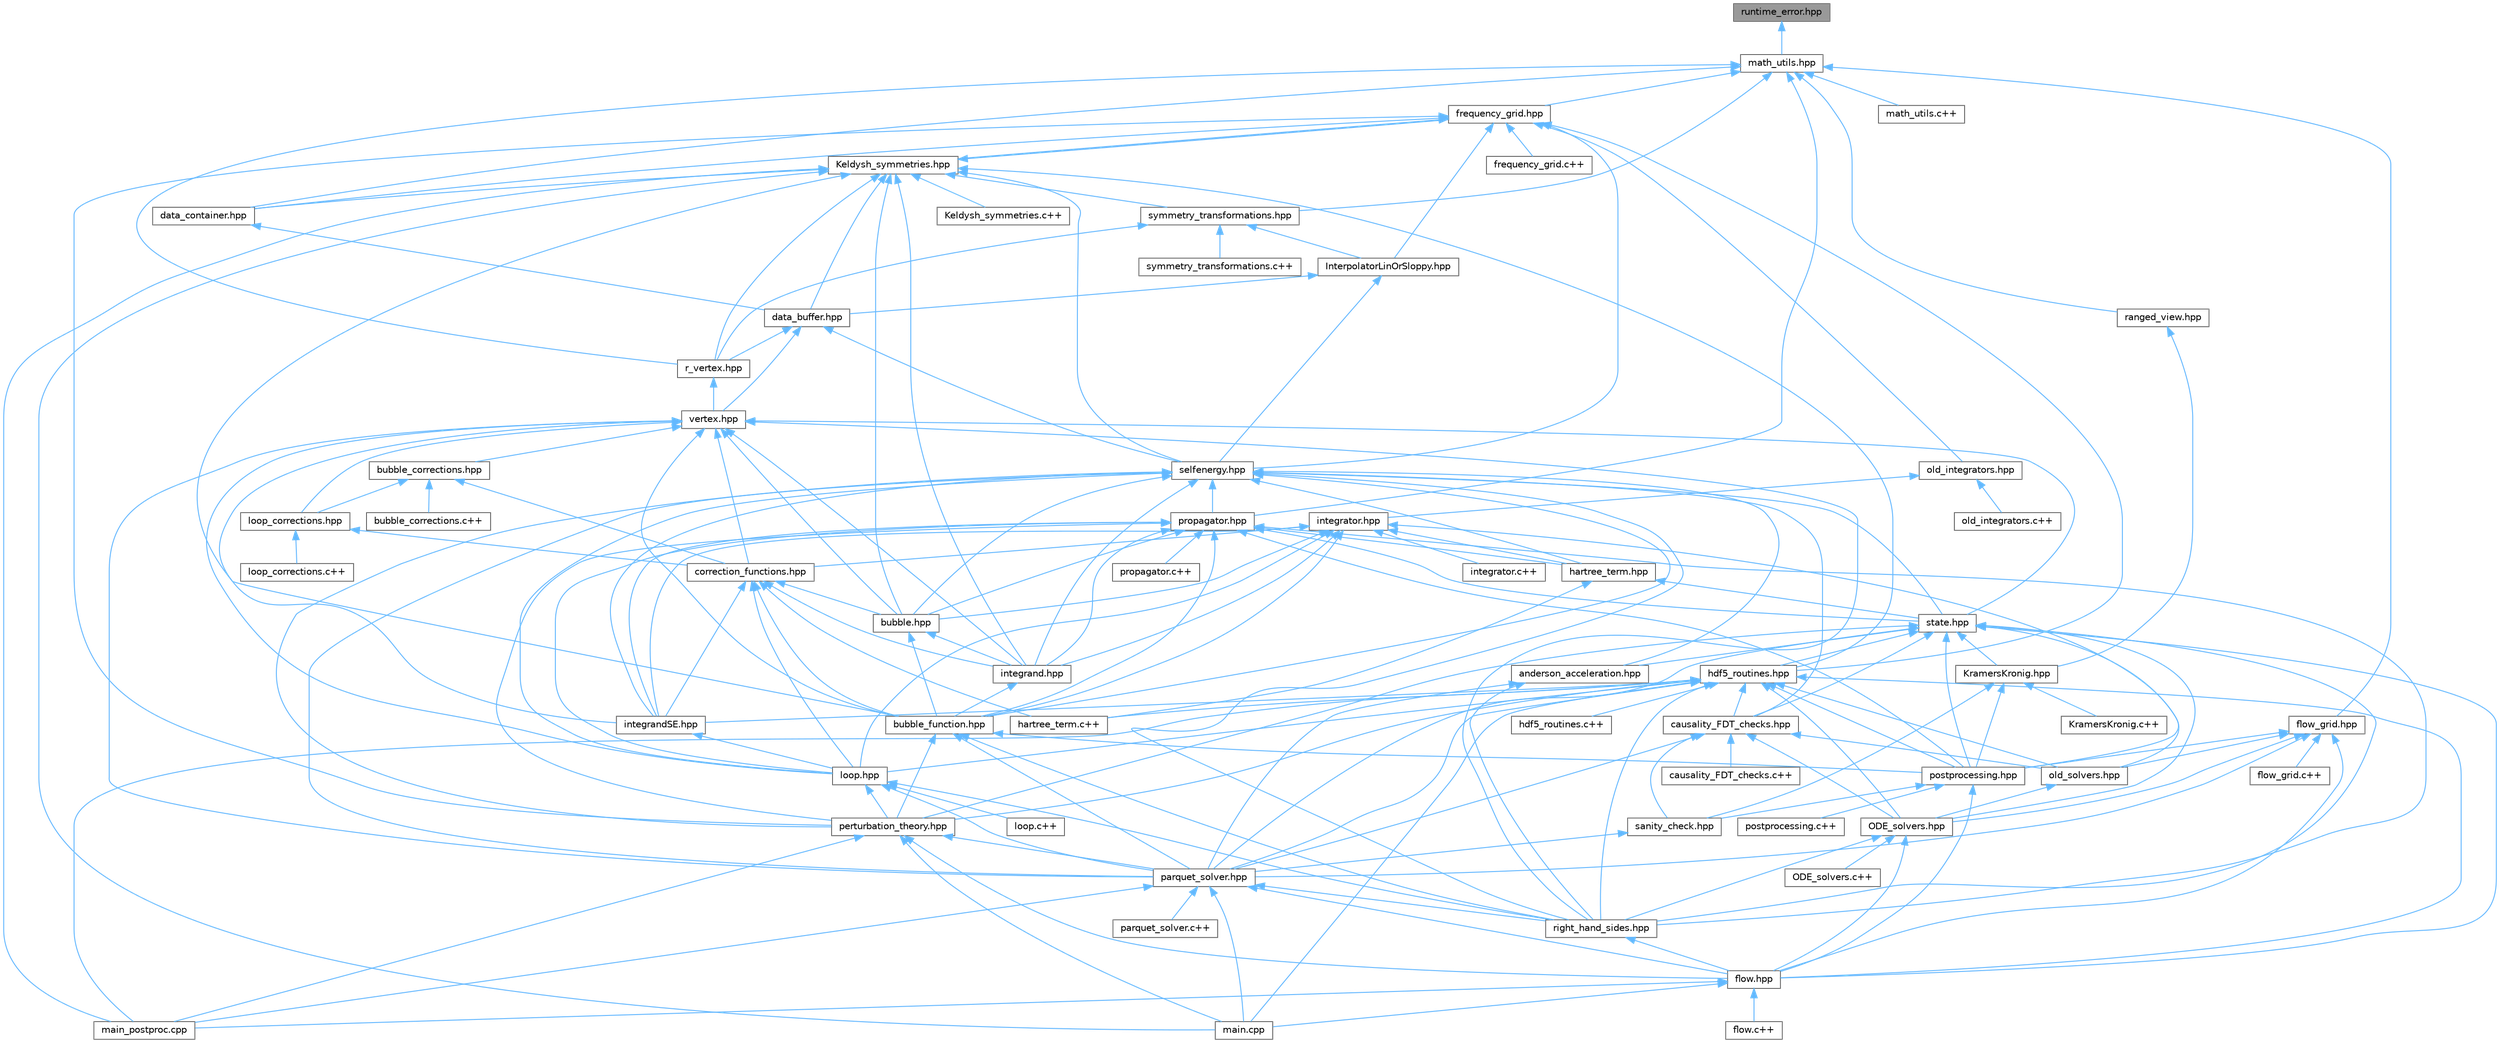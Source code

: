 digraph "runtime_error.hpp"
{
 // INTERACTIVE_SVG=YES
 // LATEX_PDF_SIZE
  bgcolor="transparent";
  edge [fontname=Helvetica,fontsize=10,labelfontname=Helvetica,labelfontsize=10];
  node [fontname=Helvetica,fontsize=10,shape=box,height=0.2,width=0.4];
  Node1 [id="Node000001",label="runtime_error.hpp",height=0.2,width=0.4,color="gray40", fillcolor="grey60", style="filled", fontcolor="black",tooltip=" "];
  Node1 -> Node2 [id="edge1_Node000001_Node000002",dir="back",color="steelblue1",style="solid",tooltip=" "];
  Node2 [id="Node000002",label="math_utils.hpp",height=0.2,width=0.4,color="grey40", fillcolor="white", style="filled",URL="$de/dbb/math__utils_8hpp.html",tooltip=" "];
  Node2 -> Node3 [id="edge2_Node000002_Node000003",dir="back",color="steelblue1",style="solid",tooltip=" "];
  Node3 [id="Node000003",label="data_container.hpp",height=0.2,width=0.4,color="grey40", fillcolor="white", style="filled",URL="$da/dbc/data__container_8hpp.html",tooltip=" "];
  Node3 -> Node4 [id="edge3_Node000003_Node000004",dir="back",color="steelblue1",style="solid",tooltip=" "];
  Node4 [id="Node000004",label="data_buffer.hpp",height=0.2,width=0.4,color="grey40", fillcolor="white", style="filled",URL="$dc/d80/data__buffer_8hpp.html",tooltip=" "];
  Node4 -> Node5 [id="edge4_Node000004_Node000005",dir="back",color="steelblue1",style="solid",tooltip=" "];
  Node5 [id="Node000005",label="r_vertex.hpp",height=0.2,width=0.4,color="grey40", fillcolor="white", style="filled",URL="$d3/d22/r__vertex_8hpp.html",tooltip=" "];
  Node5 -> Node6 [id="edge5_Node000005_Node000006",dir="back",color="steelblue1",style="solid",tooltip=" "];
  Node6 [id="Node000006",label="vertex.hpp",height=0.2,width=0.4,color="grey40", fillcolor="white", style="filled",URL="$d1/d2d/vertex_8hpp.html",tooltip=" "];
  Node6 -> Node7 [id="edge6_Node000006_Node000007",dir="back",color="steelblue1",style="solid",tooltip=" "];
  Node7 [id="Node000007",label="bubble.hpp",height=0.2,width=0.4,color="grey40", fillcolor="white", style="filled",URL="$d0/dac/bubble_8hpp.html",tooltip=" "];
  Node7 -> Node8 [id="edge7_Node000007_Node000008",dir="back",color="steelblue1",style="solid",tooltip=" "];
  Node8 [id="Node000008",label="bubble_function.hpp",height=0.2,width=0.4,color="grey40", fillcolor="white", style="filled",URL="$de/de8/bubble__function_8hpp.html",tooltip=" "];
  Node8 -> Node9 [id="edge8_Node000008_Node000009",dir="back",color="steelblue1",style="solid",tooltip=" "];
  Node9 [id="Node000009",label="parquet_solver.hpp",height=0.2,width=0.4,color="grey40", fillcolor="white", style="filled",URL="$dd/d0a/parquet__solver_8hpp.html",tooltip=" "];
  Node9 -> Node10 [id="edge9_Node000009_Node000010",dir="back",color="steelblue1",style="solid",tooltip=" "];
  Node10 [id="Node000010",label="flow.hpp",height=0.2,width=0.4,color="grey40", fillcolor="white", style="filled",URL="$d5/d21/flow_8hpp.html",tooltip=" "];
  Node10 -> Node11 [id="edge10_Node000010_Node000011",dir="back",color="steelblue1",style="solid",tooltip=" "];
  Node11 [id="Node000011",label="flow.c++",height=0.2,width=0.4,color="grey40", fillcolor="white", style="filled",URL="$d4/dde/flow_8c_09_09.html",tooltip=" "];
  Node10 -> Node12 [id="edge11_Node000010_Node000012",dir="back",color="steelblue1",style="solid",tooltip=" "];
  Node12 [id="Node000012",label="main.cpp",height=0.2,width=0.4,color="grey40", fillcolor="white", style="filled",URL="$df/d0a/main_8cpp.html",tooltip=" "];
  Node10 -> Node13 [id="edge12_Node000010_Node000013",dir="back",color="steelblue1",style="solid",tooltip=" "];
  Node13 [id="Node000013",label="main_postproc.cpp",height=0.2,width=0.4,color="grey40", fillcolor="white", style="filled",URL="$dd/d00/main__postproc_8cpp.html",tooltip=" "];
  Node9 -> Node12 [id="edge13_Node000009_Node000012",dir="back",color="steelblue1",style="solid",tooltip=" "];
  Node9 -> Node13 [id="edge14_Node000009_Node000013",dir="back",color="steelblue1",style="solid",tooltip=" "];
  Node9 -> Node14 [id="edge15_Node000009_Node000014",dir="back",color="steelblue1",style="solid",tooltip=" "];
  Node14 [id="Node000014",label="parquet_solver.c++",height=0.2,width=0.4,color="grey40", fillcolor="white", style="filled",URL="$d5/d94/parquet__solver_8c_09_09.html",tooltip=" "];
  Node9 -> Node15 [id="edge16_Node000009_Node000015",dir="back",color="steelblue1",style="solid",tooltip=" "];
  Node15 [id="Node000015",label="right_hand_sides.hpp",height=0.2,width=0.4,color="grey40", fillcolor="white", style="filled",URL="$d8/dea/right__hand__sides_8hpp.html",tooltip=" "];
  Node15 -> Node10 [id="edge17_Node000015_Node000010",dir="back",color="steelblue1",style="solid",tooltip=" "];
  Node8 -> Node16 [id="edge18_Node000008_Node000016",dir="back",color="steelblue1",style="solid",tooltip=" "];
  Node16 [id="Node000016",label="perturbation_theory.hpp",height=0.2,width=0.4,color="grey40", fillcolor="white", style="filled",URL="$d5/d0d/perturbation__theory_8hpp.html",tooltip=" "];
  Node16 -> Node10 [id="edge19_Node000016_Node000010",dir="back",color="steelblue1",style="solid",tooltip=" "];
  Node16 -> Node12 [id="edge20_Node000016_Node000012",dir="back",color="steelblue1",style="solid",tooltip=" "];
  Node16 -> Node13 [id="edge21_Node000016_Node000013",dir="back",color="steelblue1",style="solid",tooltip=" "];
  Node16 -> Node9 [id="edge22_Node000016_Node000009",dir="back",color="steelblue1",style="solid",tooltip=" "];
  Node8 -> Node17 [id="edge23_Node000008_Node000017",dir="back",color="steelblue1",style="solid",tooltip=" "];
  Node17 [id="Node000017",label="postprocessing.hpp",height=0.2,width=0.4,color="grey40", fillcolor="white", style="filled",URL="$d4/d81/postprocessing_8hpp.html",tooltip=" "];
  Node17 -> Node10 [id="edge24_Node000017_Node000010",dir="back",color="steelblue1",style="solid",tooltip=" "];
  Node17 -> Node18 [id="edge25_Node000017_Node000018",dir="back",color="steelblue1",style="solid",tooltip=" "];
  Node18 [id="Node000018",label="postprocessing.c++",height=0.2,width=0.4,color="grey40", fillcolor="white", style="filled",URL="$d9/dae/postprocessing_8c_09_09.html",tooltip=" "];
  Node17 -> Node19 [id="edge26_Node000017_Node000019",dir="back",color="steelblue1",style="solid",tooltip=" "];
  Node19 [id="Node000019",label="sanity_check.hpp",height=0.2,width=0.4,color="grey40", fillcolor="white", style="filled",URL="$d2/d3f/sanity__check_8hpp.html",tooltip=" "];
  Node19 -> Node9 [id="edge27_Node000019_Node000009",dir="back",color="steelblue1",style="solid",tooltip=" "];
  Node8 -> Node15 [id="edge28_Node000008_Node000015",dir="back",color="steelblue1",style="solid",tooltip=" "];
  Node7 -> Node20 [id="edge29_Node000007_Node000020",dir="back",color="steelblue1",style="solid",tooltip=" "];
  Node20 [id="Node000020",label="integrand.hpp",height=0.2,width=0.4,color="grey40", fillcolor="white", style="filled",URL="$df/d83/integrand_8hpp.html",tooltip=" "];
  Node20 -> Node8 [id="edge30_Node000020_Node000008",dir="back",color="steelblue1",style="solid",tooltip=" "];
  Node6 -> Node21 [id="edge31_Node000006_Node000021",dir="back",color="steelblue1",style="solid",tooltip=" "];
  Node21 [id="Node000021",label="bubble_corrections.hpp",height=0.2,width=0.4,color="grey40", fillcolor="white", style="filled",URL="$dd/dea/bubble__corrections_8hpp.html",tooltip=" "];
  Node21 -> Node22 [id="edge32_Node000021_Node000022",dir="back",color="steelblue1",style="solid",tooltip=" "];
  Node22 [id="Node000022",label="bubble_corrections.c++",height=0.2,width=0.4,color="grey40", fillcolor="white", style="filled",URL="$d7/d3a/bubble__corrections_8c_09_09.html",tooltip=" "];
  Node21 -> Node23 [id="edge33_Node000021_Node000023",dir="back",color="steelblue1",style="solid",tooltip=" "];
  Node23 [id="Node000023",label="correction_functions.hpp",height=0.2,width=0.4,color="grey40", fillcolor="white", style="filled",URL="$d2/df0/correction__functions_8hpp.html",tooltip=" "];
  Node23 -> Node7 [id="edge34_Node000023_Node000007",dir="back",color="steelblue1",style="solid",tooltip=" "];
  Node23 -> Node8 [id="edge35_Node000023_Node000008",dir="back",color="steelblue1",style="solid",tooltip=" "];
  Node23 -> Node24 [id="edge36_Node000023_Node000024",dir="back",color="steelblue1",style="solid",tooltip=" "];
  Node24 [id="Node000024",label="hartree_term.c++",height=0.2,width=0.4,color="grey40", fillcolor="white", style="filled",URL="$d4/d92/hartree__term_8c_09_09.html",tooltip=" "];
  Node23 -> Node20 [id="edge37_Node000023_Node000020",dir="back",color="steelblue1",style="solid",tooltip=" "];
  Node23 -> Node25 [id="edge38_Node000023_Node000025",dir="back",color="steelblue1",style="solid",tooltip=" "];
  Node25 [id="Node000025",label="integrandSE.hpp",height=0.2,width=0.4,color="grey40", fillcolor="white", style="filled",URL="$de/d65/integrandSE_8hpp.html",tooltip=" "];
  Node25 -> Node26 [id="edge39_Node000025_Node000026",dir="back",color="steelblue1",style="solid",tooltip=" "];
  Node26 [id="Node000026",label="loop.hpp",height=0.2,width=0.4,color="grey40", fillcolor="white", style="filled",URL="$d8/d1d/loop_8hpp.html",tooltip=" "];
  Node26 -> Node27 [id="edge40_Node000026_Node000027",dir="back",color="steelblue1",style="solid",tooltip=" "];
  Node27 [id="Node000027",label="loop.c++",height=0.2,width=0.4,color="grey40", fillcolor="white", style="filled",URL="$d5/dae/loop_8c_09_09.html",tooltip=" "];
  Node26 -> Node9 [id="edge41_Node000026_Node000009",dir="back",color="steelblue1",style="solid",tooltip=" "];
  Node26 -> Node16 [id="edge42_Node000026_Node000016",dir="back",color="steelblue1",style="solid",tooltip=" "];
  Node26 -> Node15 [id="edge43_Node000026_Node000015",dir="back",color="steelblue1",style="solid",tooltip=" "];
  Node23 -> Node26 [id="edge44_Node000023_Node000026",dir="back",color="steelblue1",style="solid",tooltip=" "];
  Node21 -> Node28 [id="edge45_Node000021_Node000028",dir="back",color="steelblue1",style="solid",tooltip=" "];
  Node28 [id="Node000028",label="loop_corrections.hpp",height=0.2,width=0.4,color="grey40", fillcolor="white", style="filled",URL="$d0/d0e/loop__corrections_8hpp.html",tooltip=" "];
  Node28 -> Node23 [id="edge46_Node000028_Node000023",dir="back",color="steelblue1",style="solid",tooltip=" "];
  Node28 -> Node29 [id="edge47_Node000028_Node000029",dir="back",color="steelblue1",style="solid",tooltip=" "];
  Node29 [id="Node000029",label="loop_corrections.c++",height=0.2,width=0.4,color="grey40", fillcolor="white", style="filled",URL="$d7/df0/loop__corrections_8c_09_09.html",tooltip=" "];
  Node6 -> Node8 [id="edge48_Node000006_Node000008",dir="back",color="steelblue1",style="solid",tooltip=" "];
  Node6 -> Node23 [id="edge49_Node000006_Node000023",dir="back",color="steelblue1",style="solid",tooltip=" "];
  Node6 -> Node20 [id="edge50_Node000006_Node000020",dir="back",color="steelblue1",style="solid",tooltip=" "];
  Node6 -> Node25 [id="edge51_Node000006_Node000025",dir="back",color="steelblue1",style="solid",tooltip=" "];
  Node6 -> Node26 [id="edge52_Node000006_Node000026",dir="back",color="steelblue1",style="solid",tooltip=" "];
  Node6 -> Node28 [id="edge53_Node000006_Node000028",dir="back",color="steelblue1",style="solid",tooltip=" "];
  Node6 -> Node9 [id="edge54_Node000006_Node000009",dir="back",color="steelblue1",style="solid",tooltip=" "];
  Node6 -> Node15 [id="edge55_Node000006_Node000015",dir="back",color="steelblue1",style="solid",tooltip=" "];
  Node6 -> Node30 [id="edge56_Node000006_Node000030",dir="back",color="steelblue1",style="solid",tooltip=" "];
  Node30 [id="Node000030",label="state.hpp",height=0.2,width=0.4,color="grey40", fillcolor="white", style="filled",URL="$da/d3b/state_8hpp.html",tooltip=" "];
  Node30 -> Node31 [id="edge57_Node000030_Node000031",dir="back",color="steelblue1",style="solid",tooltip=" "];
  Node31 [id="Node000031",label="KramersKronig.hpp",height=0.2,width=0.4,color="grey40", fillcolor="white", style="filled",URL="$d1/db3/KramersKronig_8hpp.html",tooltip=" "];
  Node31 -> Node32 [id="edge58_Node000031_Node000032",dir="back",color="steelblue1",style="solid",tooltip=" "];
  Node32 [id="Node000032",label="KramersKronig.c++",height=0.2,width=0.4,color="grey40", fillcolor="white", style="filled",URL="$d7/d43/KramersKronig_8c_09_09.html",tooltip=" "];
  Node31 -> Node17 [id="edge59_Node000031_Node000017",dir="back",color="steelblue1",style="solid",tooltip=" "];
  Node31 -> Node19 [id="edge60_Node000031_Node000019",dir="back",color="steelblue1",style="solid",tooltip=" "];
  Node30 -> Node33 [id="edge61_Node000030_Node000033",dir="back",color="steelblue1",style="solid",tooltip=" "];
  Node33 [id="Node000033",label="ODE_solvers.hpp",height=0.2,width=0.4,color="grey40", fillcolor="white", style="filled",URL="$da/dc3/ODE__solvers_8hpp.html",tooltip=" "];
  Node33 -> Node34 [id="edge62_Node000033_Node000034",dir="back",color="steelblue1",style="solid",tooltip=" "];
  Node34 [id="Node000034",label="ODE_solvers.c++",height=0.2,width=0.4,color="grey40", fillcolor="white", style="filled",URL="$de/dd8/ODE__solvers_8c_09_09.html",tooltip=" "];
  Node33 -> Node10 [id="edge63_Node000033_Node000010",dir="back",color="steelblue1",style="solid",tooltip=" "];
  Node33 -> Node15 [id="edge64_Node000033_Node000015",dir="back",color="steelblue1",style="solid",tooltip=" "];
  Node30 -> Node35 [id="edge65_Node000030_Node000035",dir="back",color="steelblue1",style="solid",tooltip=" "];
  Node35 [id="Node000035",label="anderson_acceleration.hpp",height=0.2,width=0.4,color="grey40", fillcolor="white", style="filled",URL="$d6/d7b/anderson__acceleration_8hpp.html",tooltip=" "];
  Node35 -> Node9 [id="edge66_Node000035_Node000009",dir="back",color="steelblue1",style="solid",tooltip=" "];
  Node35 -> Node15 [id="edge67_Node000035_Node000015",dir="back",color="steelblue1",style="solid",tooltip=" "];
  Node30 -> Node36 [id="edge68_Node000030_Node000036",dir="back",color="steelblue1",style="solid",tooltip=" "];
  Node36 [id="Node000036",label="causality_FDT_checks.hpp",height=0.2,width=0.4,color="grey40", fillcolor="white", style="filled",URL="$d1/d75/causality__FDT__checks_8hpp.html",tooltip=" "];
  Node36 -> Node33 [id="edge69_Node000036_Node000033",dir="back",color="steelblue1",style="solid",tooltip=" "];
  Node36 -> Node37 [id="edge70_Node000036_Node000037",dir="back",color="steelblue1",style="solid",tooltip=" "];
  Node37 [id="Node000037",label="causality_FDT_checks.c++",height=0.2,width=0.4,color="grey40", fillcolor="white", style="filled",URL="$d8/dca/causality__FDT__checks_8c_09_09.html",tooltip=" "];
  Node36 -> Node38 [id="edge71_Node000036_Node000038",dir="back",color="steelblue1",style="solid",tooltip=" "];
  Node38 [id="Node000038",label="old_solvers.hpp",height=0.2,width=0.4,color="grey40", fillcolor="white", style="filled",URL="$dd/df7/old__solvers_8hpp.html",tooltip=" "];
  Node38 -> Node33 [id="edge72_Node000038_Node000033",dir="back",color="steelblue1",style="solid",tooltip=" "];
  Node36 -> Node9 [id="edge73_Node000036_Node000009",dir="back",color="steelblue1",style="solid",tooltip=" "];
  Node36 -> Node19 [id="edge74_Node000036_Node000019",dir="back",color="steelblue1",style="solid",tooltip=" "];
  Node30 -> Node10 [id="edge75_Node000030_Node000010",dir="back",color="steelblue1",style="solid",tooltip=" "];
  Node30 -> Node39 [id="edge76_Node000030_Node000039",dir="back",color="steelblue1",style="solid",tooltip=" "];
  Node39 [id="Node000039",label="hdf5_routines.hpp",height=0.2,width=0.4,color="grey40", fillcolor="white", style="filled",URL="$d5/de4/hdf5__routines_8hpp.html",tooltip=" "];
  Node39 -> Node33 [id="edge77_Node000039_Node000033",dir="back",color="steelblue1",style="solid",tooltip=" "];
  Node39 -> Node36 [id="edge78_Node000039_Node000036",dir="back",color="steelblue1",style="solid",tooltip=" "];
  Node39 -> Node10 [id="edge79_Node000039_Node000010",dir="back",color="steelblue1",style="solid",tooltip=" "];
  Node39 -> Node24 [id="edge80_Node000039_Node000024",dir="back",color="steelblue1",style="solid",tooltip=" "];
  Node39 -> Node40 [id="edge81_Node000039_Node000040",dir="back",color="steelblue1",style="solid",tooltip=" "];
  Node40 [id="Node000040",label="hdf5_routines.c++",height=0.2,width=0.4,color="grey40", fillcolor="white", style="filled",URL="$d5/d4f/hdf5__routines_8c_09_09.html",tooltip=" "];
  Node39 -> Node25 [id="edge82_Node000039_Node000025",dir="back",color="steelblue1",style="solid",tooltip=" "];
  Node39 -> Node26 [id="edge83_Node000039_Node000026",dir="back",color="steelblue1",style="solid",tooltip=" "];
  Node39 -> Node12 [id="edge84_Node000039_Node000012",dir="back",color="steelblue1",style="solid",tooltip=" "];
  Node39 -> Node13 [id="edge85_Node000039_Node000013",dir="back",color="steelblue1",style="solid",tooltip=" "];
  Node39 -> Node38 [id="edge86_Node000039_Node000038",dir="back",color="steelblue1",style="solid",tooltip=" "];
  Node39 -> Node9 [id="edge87_Node000039_Node000009",dir="back",color="steelblue1",style="solid",tooltip=" "];
  Node39 -> Node16 [id="edge88_Node000039_Node000016",dir="back",color="steelblue1",style="solid",tooltip=" "];
  Node39 -> Node17 [id="edge89_Node000039_Node000017",dir="back",color="steelblue1",style="solid",tooltip=" "];
  Node39 -> Node15 [id="edge90_Node000039_Node000015",dir="back",color="steelblue1",style="solid",tooltip=" "];
  Node30 -> Node38 [id="edge91_Node000030_Node000038",dir="back",color="steelblue1",style="solid",tooltip=" "];
  Node30 -> Node9 [id="edge92_Node000030_Node000009",dir="back",color="steelblue1",style="solid",tooltip=" "];
  Node30 -> Node16 [id="edge93_Node000030_Node000016",dir="back",color="steelblue1",style="solid",tooltip=" "];
  Node30 -> Node17 [id="edge94_Node000030_Node000017",dir="back",color="steelblue1",style="solid",tooltip=" "];
  Node30 -> Node15 [id="edge95_Node000030_Node000015",dir="back",color="steelblue1",style="solid",tooltip=" "];
  Node4 -> Node41 [id="edge96_Node000004_Node000041",dir="back",color="steelblue1",style="solid",tooltip=" "];
  Node41 [id="Node000041",label="selfenergy.hpp",height=0.2,width=0.4,color="grey40", fillcolor="white", style="filled",URL="$d6/d2d/selfenergy_8hpp.html",tooltip=" "];
  Node41 -> Node35 [id="edge97_Node000041_Node000035",dir="back",color="steelblue1",style="solid",tooltip=" "];
  Node41 -> Node7 [id="edge98_Node000041_Node000007",dir="back",color="steelblue1",style="solid",tooltip=" "];
  Node41 -> Node8 [id="edge99_Node000041_Node000008",dir="back",color="steelblue1",style="solid",tooltip=" "];
  Node41 -> Node36 [id="edge100_Node000041_Node000036",dir="back",color="steelblue1",style="solid",tooltip=" "];
  Node41 -> Node42 [id="edge101_Node000041_Node000042",dir="back",color="steelblue1",style="solid",tooltip=" "];
  Node42 [id="Node000042",label="hartree_term.hpp",height=0.2,width=0.4,color="grey40", fillcolor="white", style="filled",URL="$d1/db3/hartree__term_8hpp.html",tooltip=" "];
  Node42 -> Node24 [id="edge102_Node000042_Node000024",dir="back",color="steelblue1",style="solid",tooltip=" "];
  Node42 -> Node30 [id="edge103_Node000042_Node000030",dir="back",color="steelblue1",style="solid",tooltip=" "];
  Node41 -> Node20 [id="edge104_Node000041_Node000020",dir="back",color="steelblue1",style="solid",tooltip=" "];
  Node41 -> Node25 [id="edge105_Node000041_Node000025",dir="back",color="steelblue1",style="solid",tooltip=" "];
  Node41 -> Node26 [id="edge106_Node000041_Node000026",dir="back",color="steelblue1",style="solid",tooltip=" "];
  Node41 -> Node9 [id="edge107_Node000041_Node000009",dir="back",color="steelblue1",style="solid",tooltip=" "];
  Node41 -> Node16 [id="edge108_Node000041_Node000016",dir="back",color="steelblue1",style="solid",tooltip=" "];
  Node41 -> Node43 [id="edge109_Node000041_Node000043",dir="back",color="steelblue1",style="solid",tooltip=" "];
  Node43 [id="Node000043",label="propagator.hpp",height=0.2,width=0.4,color="grey40", fillcolor="white", style="filled",URL="$d5/df7/propagator_8hpp.html",tooltip=" "];
  Node43 -> Node7 [id="edge110_Node000043_Node000007",dir="back",color="steelblue1",style="solid",tooltip=" "];
  Node43 -> Node8 [id="edge111_Node000043_Node000008",dir="back",color="steelblue1",style="solid",tooltip=" "];
  Node43 -> Node42 [id="edge112_Node000043_Node000042",dir="back",color="steelblue1",style="solid",tooltip=" "];
  Node43 -> Node20 [id="edge113_Node000043_Node000020",dir="back",color="steelblue1",style="solid",tooltip=" "];
  Node43 -> Node25 [id="edge114_Node000043_Node000025",dir="back",color="steelblue1",style="solid",tooltip=" "];
  Node43 -> Node26 [id="edge115_Node000043_Node000026",dir="back",color="steelblue1",style="solid",tooltip=" "];
  Node43 -> Node16 [id="edge116_Node000043_Node000016",dir="back",color="steelblue1",style="solid",tooltip=" "];
  Node43 -> Node17 [id="edge117_Node000043_Node000017",dir="back",color="steelblue1",style="solid",tooltip=" "];
  Node43 -> Node44 [id="edge118_Node000043_Node000044",dir="back",color="steelblue1",style="solid",tooltip=" "];
  Node44 [id="Node000044",label="propagator.c++",height=0.2,width=0.4,color="grey40", fillcolor="white", style="filled",URL="$de/d5d/propagator_8c_09_09.html",tooltip=" "];
  Node43 -> Node15 [id="edge119_Node000043_Node000015",dir="back",color="steelblue1",style="solid",tooltip=" "];
  Node43 -> Node30 [id="edge120_Node000043_Node000030",dir="back",color="steelblue1",style="solid",tooltip=" "];
  Node41 -> Node15 [id="edge121_Node000041_Node000015",dir="back",color="steelblue1",style="solid",tooltip=" "];
  Node41 -> Node30 [id="edge122_Node000041_Node000030",dir="back",color="steelblue1",style="solid",tooltip=" "];
  Node4 -> Node6 [id="edge123_Node000004_Node000006",dir="back",color="steelblue1",style="solid",tooltip=" "];
  Node2 -> Node45 [id="edge124_Node000002_Node000045",dir="back",color="steelblue1",style="solid",tooltip=" "];
  Node45 [id="Node000045",label="flow_grid.hpp",height=0.2,width=0.4,color="grey40", fillcolor="white", style="filled",URL="$d5/dd1/flow__grid_8hpp.html",tooltip=" "];
  Node45 -> Node33 [id="edge125_Node000045_Node000033",dir="back",color="steelblue1",style="solid",tooltip=" "];
  Node45 -> Node10 [id="edge126_Node000045_Node000010",dir="back",color="steelblue1",style="solid",tooltip=" "];
  Node45 -> Node46 [id="edge127_Node000045_Node000046",dir="back",color="steelblue1",style="solid",tooltip=" "];
  Node46 [id="Node000046",label="flow_grid.c++",height=0.2,width=0.4,color="grey40", fillcolor="white", style="filled",URL="$d6/d8d/flow__grid_8c_09_09.html",tooltip=" "];
  Node45 -> Node38 [id="edge128_Node000045_Node000038",dir="back",color="steelblue1",style="solid",tooltip=" "];
  Node45 -> Node9 [id="edge129_Node000045_Node000009",dir="back",color="steelblue1",style="solid",tooltip=" "];
  Node45 -> Node17 [id="edge130_Node000045_Node000017",dir="back",color="steelblue1",style="solid",tooltip=" "];
  Node2 -> Node47 [id="edge131_Node000002_Node000047",dir="back",color="steelblue1",style="solid",tooltip=" "];
  Node47 [id="Node000047",label="frequency_grid.hpp",height=0.2,width=0.4,color="grey40", fillcolor="white", style="filled",URL="$d5/d39/frequency__grid_8hpp.html",tooltip=" "];
  Node47 -> Node48 [id="edge132_Node000047_Node000048",dir="back",color="steelblue1",style="solid",tooltip=" "];
  Node48 [id="Node000048",label="InterpolatorLinOrSloppy.hpp",height=0.2,width=0.4,color="grey40", fillcolor="white", style="filled",URL="$d3/d17/InterpolatorLinOrSloppy_8hpp.html",tooltip=" "];
  Node48 -> Node4 [id="edge133_Node000048_Node000004",dir="back",color="steelblue1",style="solid",tooltip=" "];
  Node48 -> Node41 [id="edge134_Node000048_Node000041",dir="back",color="steelblue1",style="solid",tooltip=" "];
  Node47 -> Node49 [id="edge135_Node000047_Node000049",dir="back",color="steelblue1",style="solid",tooltip=" "];
  Node49 [id="Node000049",label="Keldysh_symmetries.hpp",height=0.2,width=0.4,color="grey40", fillcolor="white", style="filled",URL="$d2/d1a/Keldysh__symmetries_8hpp.html",tooltip=" "];
  Node49 -> Node50 [id="edge136_Node000049_Node000050",dir="back",color="steelblue1",style="solid",tooltip=" "];
  Node50 [id="Node000050",label="Keldysh_symmetries.c++",height=0.2,width=0.4,color="grey40", fillcolor="white", style="filled",URL="$d4/de0/Keldysh__symmetries_8c_09_09.html",tooltip=" "];
  Node49 -> Node7 [id="edge137_Node000049_Node000007",dir="back",color="steelblue1",style="solid",tooltip=" "];
  Node49 -> Node8 [id="edge138_Node000049_Node000008",dir="back",color="steelblue1",style="solid",tooltip=" "];
  Node49 -> Node4 [id="edge139_Node000049_Node000004",dir="back",color="steelblue1",style="solid",tooltip=" "];
  Node49 -> Node3 [id="edge140_Node000049_Node000003",dir="back",color="steelblue1",style="solid",tooltip=" "];
  Node49 -> Node47 [id="edge141_Node000049_Node000047",dir="back",color="steelblue1",style="solid",tooltip=" "];
  Node49 -> Node39 [id="edge142_Node000049_Node000039",dir="back",color="steelblue1",style="solid",tooltip=" "];
  Node49 -> Node20 [id="edge143_Node000049_Node000020",dir="back",color="steelblue1",style="solid",tooltip=" "];
  Node49 -> Node12 [id="edge144_Node000049_Node000012",dir="back",color="steelblue1",style="solid",tooltip=" "];
  Node49 -> Node13 [id="edge145_Node000049_Node000013",dir="back",color="steelblue1",style="solid",tooltip=" "];
  Node49 -> Node5 [id="edge146_Node000049_Node000005",dir="back",color="steelblue1",style="solid",tooltip=" "];
  Node49 -> Node41 [id="edge147_Node000049_Node000041",dir="back",color="steelblue1",style="solid",tooltip=" "];
  Node49 -> Node51 [id="edge148_Node000049_Node000051",dir="back",color="steelblue1",style="solid",tooltip=" "];
  Node51 [id="Node000051",label="symmetry_transformations.hpp",height=0.2,width=0.4,color="grey40", fillcolor="white", style="filled",URL="$db/d7d/symmetry__transformations_8hpp.html",tooltip=" "];
  Node51 -> Node48 [id="edge149_Node000051_Node000048",dir="back",color="steelblue1",style="solid",tooltip=" "];
  Node51 -> Node5 [id="edge150_Node000051_Node000005",dir="back",color="steelblue1",style="solid",tooltip=" "];
  Node51 -> Node52 [id="edge151_Node000051_Node000052",dir="back",color="steelblue1",style="solid",tooltip=" "];
  Node52 [id="Node000052",label="symmetry_transformations.c++",height=0.2,width=0.4,color="grey40", fillcolor="white", style="filled",URL="$d5/def/symmetry__transformations_8c_09_09.html",tooltip=" "];
  Node47 -> Node3 [id="edge152_Node000047_Node000003",dir="back",color="steelblue1",style="solid",tooltip=" "];
  Node47 -> Node53 [id="edge153_Node000047_Node000053",dir="back",color="steelblue1",style="solid",tooltip=" "];
  Node53 [id="Node000053",label="frequency_grid.c++",height=0.2,width=0.4,color="grey40", fillcolor="white", style="filled",URL="$d5/d3d/frequency__grid_8c_09_09.html",tooltip=" "];
  Node47 -> Node39 [id="edge154_Node000047_Node000039",dir="back",color="steelblue1",style="solid",tooltip=" "];
  Node47 -> Node54 [id="edge155_Node000047_Node000054",dir="back",color="steelblue1",style="solid",tooltip=" "];
  Node54 [id="Node000054",label="old_integrators.hpp",height=0.2,width=0.4,color="grey40", fillcolor="white", style="filled",URL="$d7/d65/old__integrators_8hpp.html",tooltip=" "];
  Node54 -> Node55 [id="edge156_Node000054_Node000055",dir="back",color="steelblue1",style="solid",tooltip=" "];
  Node55 [id="Node000055",label="integrator.hpp",height=0.2,width=0.4,color="grey40", fillcolor="white", style="filled",URL="$dd/d1f/integrator_8hpp.html",tooltip=" "];
  Node55 -> Node7 [id="edge157_Node000055_Node000007",dir="back",color="steelblue1",style="solid",tooltip=" "];
  Node55 -> Node8 [id="edge158_Node000055_Node000008",dir="back",color="steelblue1",style="solid",tooltip=" "];
  Node55 -> Node23 [id="edge159_Node000055_Node000023",dir="back",color="steelblue1",style="solid",tooltip=" "];
  Node55 -> Node42 [id="edge160_Node000055_Node000042",dir="back",color="steelblue1",style="solid",tooltip=" "];
  Node55 -> Node20 [id="edge161_Node000055_Node000020",dir="back",color="steelblue1",style="solid",tooltip=" "];
  Node55 -> Node25 [id="edge162_Node000055_Node000025",dir="back",color="steelblue1",style="solid",tooltip=" "];
  Node55 -> Node56 [id="edge163_Node000055_Node000056",dir="back",color="steelblue1",style="solid",tooltip=" "];
  Node56 [id="Node000056",label="integrator.c++",height=0.2,width=0.4,color="grey40", fillcolor="white", style="filled",URL="$d7/d61/integrator_8c_09_09.html",tooltip=" "];
  Node55 -> Node26 [id="edge164_Node000055_Node000026",dir="back",color="steelblue1",style="solid",tooltip=" "];
  Node55 -> Node17 [id="edge165_Node000055_Node000017",dir="back",color="steelblue1",style="solid",tooltip=" "];
  Node54 -> Node57 [id="edge166_Node000054_Node000057",dir="back",color="steelblue1",style="solid",tooltip=" "];
  Node57 [id="Node000057",label="old_integrators.c++",height=0.2,width=0.4,color="grey40", fillcolor="white", style="filled",URL="$de/d11/old__integrators_8c_09_09.html",tooltip=" "];
  Node47 -> Node16 [id="edge167_Node000047_Node000016",dir="back",color="steelblue1",style="solid",tooltip=" "];
  Node47 -> Node41 [id="edge168_Node000047_Node000041",dir="back",color="steelblue1",style="solid",tooltip=" "];
  Node2 -> Node58 [id="edge169_Node000002_Node000058",dir="back",color="steelblue1",style="solid",tooltip=" "];
  Node58 [id="Node000058",label="math_utils.c++",height=0.2,width=0.4,color="grey40", fillcolor="white", style="filled",URL="$df/d31/math__utils_8c_09_09.html",tooltip=" "];
  Node2 -> Node43 [id="edge170_Node000002_Node000043",dir="back",color="steelblue1",style="solid",tooltip=" "];
  Node2 -> Node5 [id="edge171_Node000002_Node000005",dir="back",color="steelblue1",style="solid",tooltip=" "];
  Node2 -> Node59 [id="edge172_Node000002_Node000059",dir="back",color="steelblue1",style="solid",tooltip=" "];
  Node59 [id="Node000059",label="ranged_view.hpp",height=0.2,width=0.4,color="grey40", fillcolor="white", style="filled",URL="$dd/df3/ranged__view_8hpp.html",tooltip=" "];
  Node59 -> Node31 [id="edge173_Node000059_Node000031",dir="back",color="steelblue1",style="solid",tooltip=" "];
  Node2 -> Node51 [id="edge174_Node000002_Node000051",dir="back",color="steelblue1",style="solid",tooltip=" "];
}
